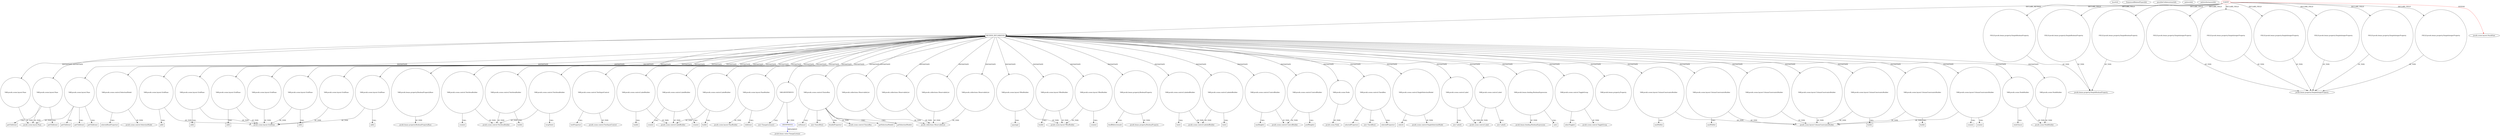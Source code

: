 digraph {
baseInfo[graphId=4322,category="pattern",isAnonymous=false,possibleRelation=true]
frameworkRelatedTypesInfo[0="javafx.scene.layout.StackPane"]
possibleCollaborationsInfo[0="4322~INSTANTIATION-CLIENT_METHOD_DECLARATION-~javafx.scene.layout.StackPane ~javafx.beans.value.ChangeListener ~false~true"]
patternInfo[frequency=2.0,patternRootClient=0]
patternInstancesInfo[0="SaiPradeepDandem-javafx2-gradient-builder~/SaiPradeepDandem-javafx2-gradient-builder/javafx2-gradient-builder-master/src/main/java/com/javafx/gradientbuilder/application/RadialSettingsLayout.java~RadialSettingsLayout~1170",1="SaiPradeepDandem-javafx2-gradient-builder~/SaiPradeepDandem-javafx2-gradient-builder/javafx2-gradient-builder-master/src/main/java/com/javafx/gradientbuilder/application/LinearSettingsLayout.java~LinearSettingsLayout~1172"]
460[label="javafx.scene.layout.ColumnConstraintsBuilder",vertexType="FRAMEWORK_CLASS_TYPE",isFrameworkType=false]
461[label="VAR:javafx.scene.layout.ColumnConstraintsBuilder",vertexType="VARIABLE_EXPRESION",isFrameworkType=false,shape=circle]
462[label="minWidth()",vertexType="INSIDE_CALL",isFrameworkType=false,shape=box]
56[label="METHOD_DECLARATION",vertexType="CLIENT_METHOD_DECLARATION",isFrameworkType=false,shape=box]
0[label="CLIENT",vertexType="ROOT_CLIENT_CLASS_DECLARATION",isFrameworkType=false,color=red]
99[label="VAR:javafx.scene.NodeBuilder",vertexType="VARIABLE_EXPRESION",isFrameworkType=false,shape=circle]
292[label="VAR:javafx.scene.NodeBuilder",vertexType="VARIABLE_EXPRESION",isFrameworkType=false,shape=circle]
322[label="VAR:javafx.scene.layout.Pane",vertexType="VARIABLE_EXPRESION",isFrameworkType=false,shape=circle]
423[label="VAR:javafx.scene.layout.Pane",vertexType="VARIABLE_EXPRESION",isFrameworkType=false,shape=circle]
93[label="VAR:javafx.scene.layout.Pane",vertexType="VARIABLE_EXPRESION",isFrameworkType=false,shape=circle]
394[label="VAR:javafx.scene.control.SelectionModel",vertexType="VARIABLE_EXPRESION",isFrameworkType=false,shape=circle]
426[label="VAR:javafx.scene.layout.GridPane",vertexType="VARIABLE_EXPRESION",isFrameworkType=false,shape=circle]
399[label="VAR:javafx.scene.layout.GridPane",vertexType="VARIABLE_EXPRESION",isFrameworkType=false,shape=circle]
408[label="VAR:javafx.scene.layout.GridPane",vertexType="VARIABLE_EXPRESION",isFrameworkType=false,shape=circle]
206[label="VAR:javafx.scene.layout.GridPane",vertexType="VARIABLE_EXPRESION",isFrameworkType=false,shape=circle]
135[label="VAR:javafx.scene.layout.GridPane",vertexType="VARIABLE_EXPRESION",isFrameworkType=false,shape=circle]
449[label="VAR:javafx.scene.layout.GridPane",vertexType="VARIABLE_EXPRESION",isFrameworkType=false,shape=circle]
169[label="VAR:javafx.scene.layout.GridPane",vertexType="VARIABLE_EXPRESION",isFrameworkType=false,shape=circle]
192[label="VAR:javafx.beans.property.BooleanPropertyBase",vertexType="VARIABLE_EXPRESION",isFrameworkType=false,shape=circle]
81[label="VAR:javafx.scene.control.TextAreaBuilder",vertexType="VARIABLE_EXPRESION",isFrameworkType=false,shape=circle]
72[label="VAR:javafx.scene.control.TextAreaBuilder",vertexType="VARIABLE_EXPRESION",isFrameworkType=false,shape=circle]
69[label="VAR:javafx.scene.control.TextAreaBuilder",vertexType="VARIABLE_EXPRESION",isFrameworkType=false,shape=circle]
87[label="VAR:javafx.scene.control.TextInputControl",vertexType="VARIABLE_EXPRESION",isFrameworkType=false,shape=circle]
10[label="FIELD:javafx.beans.property.SimpleBooleanProperty",vertexType="FIELD_DECLARATION",isFrameworkType=false,shape=circle]
89[label="javafx.scene.control.TextInputControl",vertexType="FRAMEWORK_CLASS_TYPE",isFrameworkType=false]
12[label="FIELD:javafx.beans.property.SimpleBooleanProperty",vertexType="FIELD_DECLARATION",isFrameworkType=false,shape=circle]
16[label="FIELD:javafx.beans.property.SimpleBooleanProperty",vertexType="FIELD_DECLARATION",isFrameworkType=false,shape=circle]
57[label="VAR:javafx.scene.control.LabelBuilder",vertexType="VARIABLE_EXPRESION",isFrameworkType=false,shape=circle]
66[label="VAR:javafx.scene.control.LabelBuilder",vertexType="VARIABLE_EXPRESION",isFrameworkType=false,shape=circle]
96[label="VAR:javafx.scene.control.LabelBuilder",vertexType="VARIABLE_EXPRESION",isFrameworkType=false,shape=circle]
73[label="wrapText()",vertexType="INSIDE_CALL",isFrameworkType=false,shape=box]
409[label="add()",vertexType="INSIDE_CALL",isFrameworkType=false,shape=box]
400[label="add()",vertexType="INSIDE_CALL",isFrameworkType=false,shape=box]
427[label="add()",vertexType="INSIDE_CALL",isFrameworkType=false,shape=box]
170[label="add()",vertexType="INSIDE_CALL",isFrameworkType=false,shape=box]
136[label="add()",vertexType="INSIDE_CALL",isFrameworkType=false,shape=box]
351[label="VAR:javafx.scene.layout.PaneBuilder",vertexType="VARIABLE_EXPRESION",isFrameworkType=false,shape=circle]
352[label="children()",vertexType="INSIDE_CALL",isFrameworkType=false,shape=box]
62[label="javafx.scene.NodeBuilder",vertexType="FRAMEWORK_CLASS_TYPE",isFrameworkType=false]
319[label="VAR:ANONYMOUS",vertexType="VARIABLE_EXPRESION",isFrameworkType=false,shape=circle]
95[label="javafx.scene.layout.Pane",vertexType="FRAMEWORK_CLASS_TYPE",isFrameworkType=false]
375[label="VAR:javafx.scene.control.ChoiceBox",vertexType="VARIABLE_EXPRESION",isFrameworkType=false,shape=circle]
376[label="javafx.scene.control.ChoiceBox",vertexType="FRAMEWORK_CLASS_TYPE",isFrameworkType=false]
398[label="getSelectionModel()",vertexType="INSIDE_CALL",isFrameworkType=false,shape=box]
393[label="getSelectionModel()",vertexType="INSIDE_CALL",isFrameworkType=false,shape=box]
388[label="setItems()",vertexType="INSIDE_CALL",isFrameworkType=false,shape=box]
71[label="javafx.scene.control.TextAreaBuilder",vertexType="FRAMEWORK_CLASS_TYPE",isFrameworkType=false]
478[label="VAR:javafx.scene.layout.ColumnConstraintsBuilder",vertexType="VARIABLE_EXPRESION",isFrameworkType=false,shape=circle]
470[label="VAR:javafx.scene.layout.ColumnConstraintsBuilder",vertexType="VARIABLE_EXPRESION",isFrameworkType=false,shape=circle]
467[label="VAR:javafx.scene.layout.ColumnConstraintsBuilder",vertexType="VARIABLE_EXPRESION",isFrameworkType=false,shape=circle]
475[label="VAR:javafx.scene.layout.ColumnConstraintsBuilder",vertexType="VARIABLE_EXPRESION",isFrameworkType=false,shape=circle]
464[label="VAR:javafx.scene.layout.ColumnConstraintsBuilder",vertexType="VARIABLE_EXPRESION",isFrameworkType=false,shape=circle]
458[label="VAR:javafx.scene.layout.ColumnConstraintsBuilder",vertexType="VARIABLE_EXPRESION",isFrameworkType=false,shape=circle]
452[label="VAR:javafx.collections.ObservableList",vertexType="VARIABLE_EXPRESION",isFrameworkType=false,shape=circle]
107[label="VAR:javafx.collections.ObservableList",vertexType="VARIABLE_EXPRESION",isFrameworkType=false,shape=circle]
90[label="VAR:javafx.collections.ObservableList",vertexType="VARIABLE_EXPRESION",isFrameworkType=false,shape=circle]
420[label="VAR:javafx.collections.ObservableList",vertexType="VARIABLE_EXPRESION",isFrameworkType=false,shape=circle]
20[label="FIELD:javafx.beans.property.SimpleIntegerProperty",vertexType="FIELD_DECLARATION",isFrameworkType=false,shape=circle]
18[label="FIELD:javafx.beans.property.SimpleIntegerProperty",vertexType="FIELD_DECLARATION",isFrameworkType=false,shape=circle]
6[label="FIELD:javafx.beans.property.SimpleIntegerProperty",vertexType="FIELD_DECLARATION",isFrameworkType=false,shape=circle]
8[label="FIELD:javafx.beans.property.SimpleIntegerProperty",vertexType="FIELD_DECLARATION",isFrameworkType=false,shape=circle]
4[label="FIELD:javafx.beans.property.SimpleIntegerProperty",vertexType="FIELD_DECLARATION",isFrameworkType=false,shape=circle]
2[label="FIELD:javafx.beans.property.SimpleIntegerProperty",vertexType="FIELD_DECLARATION",isFrameworkType=false,shape=circle]
414[label="VAR:javafx.scene.layout.VBoxBuilder",vertexType="VARIABLE_EXPRESION",isFrameworkType=false,shape=circle]
415[label="spacing()",vertexType="INSIDE_CALL",isFrameworkType=false,shape=box]
411[label="VAR:javafx.scene.layout.VBoxBuilder",vertexType="VARIABLE_EXPRESION",isFrameworkType=false,shape=circle]
417[label="VAR:javafx.scene.layout.VBoxBuilder",vertexType="VARIABLE_EXPRESION",isFrameworkType=false,shape=circle]
126[label="javafx.beans.property.BooleanPropertyBase",vertexType="FRAMEWORK_CLASS_TYPE",isFrameworkType=false]
11[label="javafx.beans.property.SimpleBooleanProperty",vertexType="FRAMEWORK_CLASS_TYPE",isFrameworkType=false]
320[label="ANONYMOUS",vertexType="REFERENCE_ANONYMOUS_DECLARATION",isFrameworkType=false,color=blue]
59[label="javafx.scene.control.LabelBuilder",vertexType="FRAMEWORK_CLASS_TYPE",isFrameworkType=false]
92[label="javafx.collections.ObservableList",vertexType="FRAMEWORK_INTERFACE_TYPE",isFrameworkType=false]
3[label="javafx.beans.property.SimpleIntegerProperty",vertexType="FRAMEWORK_CLASS_TYPE",isFrameworkType=false]
474[label="create()",vertexType="INSIDE_CALL",isFrameworkType=false,shape=box]
482[label="create()",vertexType="INSIDE_CALL",isFrameworkType=false,shape=box]
106[label="create()",vertexType="INSIDE_CALL",isFrameworkType=false,shape=box]
150[label="VAR:javafx.beans.property.BooleanProperty",vertexType="VARIABLE_EXPRESION",isFrameworkType=false,shape=circle]
151[label="bindBidirectional()",vertexType="INSIDE_CALL",isFrameworkType=false,shape=box]
117[label="javafx.beans.property.BooleanProperty",vertexType="FRAMEWORK_CLASS_TYPE",isFrameworkType=false]
82[label="create()",vertexType="INSIDE_CALL",isFrameworkType=false,shape=box]
418[label="create()",vertexType="INSIDE_CALL",isFrameworkType=false,shape=box]
67[label="create()",vertexType="INSIDE_CALL",isFrameworkType=false,shape=box]
336[label="getChildren()",vertexType="INSIDE_CALL",isFrameworkType=false,shape=box]
111[label="getChildren()",vertexType="INSIDE_CALL",isFrameworkType=false,shape=box]
332[label="getChildren()",vertexType="INSIDE_CALL",isFrameworkType=false,shape=box]
94[label="getChildren()",vertexType="INSIDE_CALL",isFrameworkType=false,shape=box]
323[label="getChildren()",vertexType="INSIDE_CALL",isFrameworkType=false,shape=box]
396[label="javafx.scene.control.SelectionModel",vertexType="FRAMEWORK_CLASS_TYPE",isFrameworkType=false]
63[label="VAR:javafx.scene.control.LabeledBuilder",vertexType="VARIABLE_EXPRESION",isFrameworkType=false,shape=circle]
65[label="javafx.scene.control.LabeledBuilder",vertexType="FRAMEWORK_CLASS_TYPE",isFrameworkType=false]
64[label="text()",vertexType="INSIDE_CALL",isFrameworkType=false,shape=box]
289[label="VAR:javafx.scene.control.LabeledBuilder",vertexType="VARIABLE_EXPRESION",isFrameworkType=false,shape=circle]
290[label="text()",vertexType="INSIDE_CALL",isFrameworkType=false,shape=box]
75[label="VAR:javafx.scene.control.ControlBuilder",vertexType="VARIABLE_EXPRESION",isFrameworkType=false,shape=circle]
77[label="javafx.scene.control.ControlBuilder",vertexType="FRAMEWORK_CLASS_TYPE",isFrameworkType=false]
78[label="VAR:javafx.scene.control.ControlBuilder",vertexType="VARIABLE_EXPRESION",isFrameworkType=false,shape=circle]
318[label="new ChangeListener()",vertexType="CONSTRUCTOR_CALL",isFrameworkType=false]
321[label="javafx.beans.value.ChangeListener",vertexType="FRAMEWORK_INTERFACE_TYPE",isFrameworkType=false]
374[label="new ChoiceBox()",vertexType="CONSTRUCTOR_CALL",isFrameworkType=false]
479[label="minWidth()",vertexType="INSIDE_CALL",isFrameworkType=false,shape=box]
76[label="minHeight()",vertexType="INSIDE_CALL",isFrameworkType=false,shape=box]
1[label="javafx.scene.layout.StackPane",vertexType="FRAMEWORK_CLASS_TYPE",isFrameworkType=false]
137[label="javafx.scene.layout.GridPane",vertexType="FRAMEWORK_CLASS_TYPE",isFrameworkType=false]
88[label="textProperty()",vertexType="INSIDE_CALL",isFrameworkType=false,shape=box]
325[label="VAR:javafx.scene.Node",vertexType="VARIABLE_EXPRESION",isFrameworkType=false,shape=circle]
327[label="javafx.scene.Node",vertexType="FRAMEWORK_CLASS_TYPE",isFrameworkType=false]
353[label="javafx.scene.layout.PaneBuilder",vertexType="FRAMEWORK_CLASS_TYPE",isFrameworkType=false]
413[label="javafx.scene.layout.VBoxBuilder",vertexType="FRAMEWORK_CLASS_TYPE",isFrameworkType=false]
395[label="selectedItemProperty()",vertexType="INSIDE_CALL",isFrameworkType=false,shape=box]
148[label="VAR:javafx.scene.control.CheckBox",vertexType="VARIABLE_EXPRESION",isFrameworkType=false,shape=circle]
165[label="selectedProperty()",vertexType="INSIDE_CALL",isFrameworkType=false,shape=box]
154[label="selectedProperty()",vertexType="INSIDE_CALL",isFrameworkType=false,shape=box]
147[label="new CheckBox()",vertexType="CONSTRUCTOR_CALL",isFrameworkType=false]
381[label="disableProperty()",vertexType="INSIDE_CALL",isFrameworkType=false,shape=box]
389[label="VAR:javafx.scene.control.SingleSelectionModel",vertexType="VARIABLE_EXPRESION",isFrameworkType=false,shape=circle]
390[label="select()",vertexType="INSIDE_CALL",isFrameworkType=false,shape=box]
391[label="javafx.scene.control.SingleSelectionModel",vertexType="FRAMEWORK_CLASS_TYPE",isFrameworkType=false]
176[label="VAR:javafx.scene.control.Label",vertexType="VARIABLE_EXPRESION",isFrameworkType=false,shape=circle]
143[label="javafx.scene.control.Label",vertexType="FRAMEWORK_CLASS_TYPE",isFrameworkType=false]
175[label="new Label()",vertexType="CONSTRUCTOR_CALL",isFrameworkType=false]
210[label="VAR:javafx.scene.control.Label",vertexType="VARIABLE_EXPRESION",isFrameworkType=false,shape=circle]
209[label="new Label()",vertexType="CONSTRUCTOR_CALL",isFrameworkType=false]
79[label="prefHeight()",vertexType="INSIDE_CALL",isFrameworkType=false,shape=box]
127[label="VAR:javafx.beans.binding.BooleanExpression",vertexType="VARIABLE_EXPRESION",isFrameworkType=false,shape=circle]
129[label="javafx.beans.binding.BooleanExpression",vertexType="FRAMEWORK_CLASS_TYPE",isFrameworkType=false]
128[label="not()",vertexType="INSIDE_CALL",isFrameworkType=false,shape=box]
266[label="VAR:javafx.scene.control.ToggleGroup",vertexType="VARIABLE_EXPRESION",isFrameworkType=false,shape=circle]
338[label="selectToggle()",vertexType="INSIDE_CALL",isFrameworkType=false,shape=box]
267[label="javafx.scene.control.ToggleGroup",vertexType="FRAMEWORK_CLASS_TYPE",isFrameworkType=false]
70[label="build()",vertexType="INSIDE_CALL",isFrameworkType=false,shape=box]
412[label="build()",vertexType="INSIDE_CALL",isFrameworkType=false,shape=box]
58[label="build()",vertexType="INSIDE_CALL",isFrameworkType=false,shape=box]
100[label="styleClass()",vertexType="INSIDE_CALL",isFrameworkType=false,shape=box]
97[label="build()",vertexType="INSIDE_CALL",isFrameworkType=false,shape=box]
476[label="build()",vertexType="INSIDE_CALL",isFrameworkType=false,shape=box]
459[label="build()",vertexType="INSIDE_CALL",isFrameworkType=false,shape=box]
377[label="VAR:javafx.beans.property.Property",vertexType="VARIABLE_EXPRESION",isFrameworkType=false,shape=circle]
56->176[label="INSTANTIATE"]
56->417[label="INSTANTIATE"]
20->3[label="OF_TYPE"]
56->127[label="INSTANTIATE"]
420->92[label="OF_TYPE"]
56->107[label="INSTANTIATE"]
461->462[label="CALL"]
56->414[label="INSTANTIATE"]
464->460[label="OF_TYPE"]
0->10[label="DECLARE_FIELD"]
81->82[label="CALL"]
478->479[label="CALL"]
56->452[label="INSTANTIATE"]
0->2[label="DECLARE_FIELD"]
375->376[label="OF_TYPE"]
375->381[label="CALL"]
127->128[label="CALL"]
389->391[label="OF_TYPE"]
56->478[label="INSTANTIATE"]
148->154[label="CALL"]
56->72[label="INSTANTIATE"]
56->87[label="INSTANTIATE"]
322->336[label="CALL"]
423->95[label="OF_TYPE"]
56->93[label="INSTANTIATE"]
56->90[label="INSTANTIATE"]
56->377[label="INSTANTIATE"]
56->289[label="INSTANTIATE"]
56->426[label="INSTANTIATE"]
150->117[label="OF_TYPE"]
408->409[label="CALL"]
375->374[label="CALL"]
90->92[label="OF_TYPE"]
56->467[label="INSTANTIATE"]
56->192[label="INSTANTIATE"]
56->292[label="INSTANTIATE"]
292->62[label="OF_TYPE"]
56->75[label="INSTANTIATE"]
289->65[label="OF_TYPE"]
56->475[label="INSTANTIATE"]
56->206[label="INSTANTIATE"]
99->62[label="OF_TYPE"]
0->1[label="EXTEND",color=red]
417->418[label="CALL"]
150->151[label="CALL"]
10->11[label="OF_TYPE"]
72->73[label="CALL"]
56->63[label="INSTANTIATE"]
266->338[label="CALL"]
135->137[label="OF_TYPE"]
148->147[label="CALL"]
0->12[label="DECLARE_FIELD"]
56->423[label="INSTANTIATE"]
394->396[label="OF_TYPE"]
56->150[label="INSTANTIATE"]
475->460[label="OF_TYPE"]
56->351[label="INSTANTIATE"]
56->464[label="INSTANTIATE"]
56->322[label="INSTANTIATE"]
56->57[label="INSTANTIATE"]
399->400[label="CALL"]
289->290[label="CALL"]
127->129[label="OF_TYPE"]
375->398[label="CALL"]
56->458[label="INSTANTIATE"]
319->318[label="CALL"]
56->420[label="INSTANTIATE"]
69->70[label="CALL"]
0->4[label="DECLARE_FIELD"]
461->460[label="OF_TYPE"]
56->96[label="INSTANTIATE"]
75->77[label="OF_TYPE"]
56->389[label="INSTANTIATE"]
57->59[label="OF_TYPE"]
399->137[label="OF_TYPE"]
87->89[label="OF_TYPE"]
414->413[label="OF_TYPE"]
411->413[label="OF_TYPE"]
0->16[label="DECLARE_FIELD"]
56->266[label="INSTANTIATE"]
0->6[label="DECLARE_FIELD"]
375->388[label="CALL"]
0->56[label="DECLARE_METHOD"]
81->71[label="OF_TYPE"]
75->76[label="CALL"]
169->170[label="CALL"]
8->3[label="OF_TYPE"]
148->165[label="CALL"]
56->394[label="INSTANTIATE"]
210->209[label="CALL"]
266->267[label="OF_TYPE"]
426->137[label="OF_TYPE"]
93->95[label="OF_TYPE"]
169->137[label="OF_TYPE"]
66->59[label="OF_TYPE"]
322->332[label="CALL"]
56->325[label="INSTANTIATE"]
206->137[label="OF_TYPE"]
351->352[label="CALL"]
351->353[label="OF_TYPE"]
56->319[label="INSTANTIATE"]
16->11[label="OF_TYPE"]
6->3[label="OF_TYPE"]
322->95[label="OF_TYPE"]
449->137[label="OF_TYPE"]
56->99[label="INSTANTIATE"]
411->412[label="CALL"]
56->81[label="INSTANTIATE"]
475->476[label="CALL"]
87->88[label="CALL"]
56->375[label="INSTANTIATE"]
56->470[label="INSTANTIATE"]
135->136[label="CALL"]
458->459[label="CALL"]
375->393[label="CALL"]
93->111[label="CALL"]
408->137[label="OF_TYPE"]
467->460[label="OF_TYPE"]
56->449[label="INSTANTIATE"]
0->20[label="DECLARE_FIELD"]
63->64[label="CALL"]
4->3[label="OF_TYPE"]
470->460[label="OF_TYPE"]
56->69[label="INSTANTIATE"]
56->408[label="INSTANTIATE"]
56->411[label="INSTANTIATE"]
389->390[label="CALL"]
78->79[label="CALL"]
322->323[label="CALL"]
107->92[label="OF_TYPE"]
426->427[label="CALL"]
0->8[label="DECLARE_FIELD"]
93->94[label="CALL"]
56->210[label="INSTANTIATE"]
72->71[label="OF_TYPE"]
78->77[label="OF_TYPE"]
452->92[label="OF_TYPE"]
464->474[label="CALL"]
57->58[label="CALL"]
414->415[label="CALL"]
2->3[label="OF_TYPE"]
176->143[label="OF_TYPE"]
99->100[label="CALL"]
56->169[label="INSTANTIATE"]
192->126[label="OF_TYPE"]
478->460[label="OF_TYPE"]
56->399[label="INSTANTIATE"]
319->320[label="OF_TYPE"]
176->175[label="CALL"]
56->66[label="INSTANTIATE"]
464->482[label="CALL"]
210->143[label="OF_TYPE"]
56->78[label="INSTANTIATE"]
0->18[label="DECLARE_FIELD"]
96->97[label="CALL"]
417->413[label="OF_TYPE"]
96->59[label="OF_TYPE"]
63->65[label="OF_TYPE"]
12->11[label="OF_TYPE"]
325->327[label="OF_TYPE"]
320->321[label="IMPLEMENT",color=blue]
458->460[label="OF_TYPE"]
66->67[label="CALL"]
394->395[label="CALL"]
66->106[label="CALL"]
69->71[label="OF_TYPE"]
56->461[label="INSTANTIATE"]
18->3[label="OF_TYPE"]
56->148[label="INSTANTIATE"]
56->135[label="INSTANTIATE"]
}
